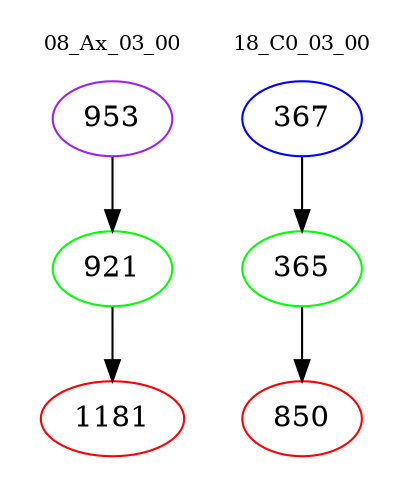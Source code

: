 digraph{
subgraph cluster_0 {
color = white
label = "08_Ax_03_00";
fontsize=10;
T0_953 [label="953", color="purple"]
T0_953 -> T0_921 [color="black"]
T0_921 [label="921", color="green"]
T0_921 -> T0_1181 [color="black"]
T0_1181 [label="1181", color="red"]
}
subgraph cluster_1 {
color = white
label = "18_C0_03_00";
fontsize=10;
T1_367 [label="367", color="blue"]
T1_367 -> T1_365 [color="black"]
T1_365 [label="365", color="green"]
T1_365 -> T1_850 [color="black"]
T1_850 [label="850", color="red"]
}
}
